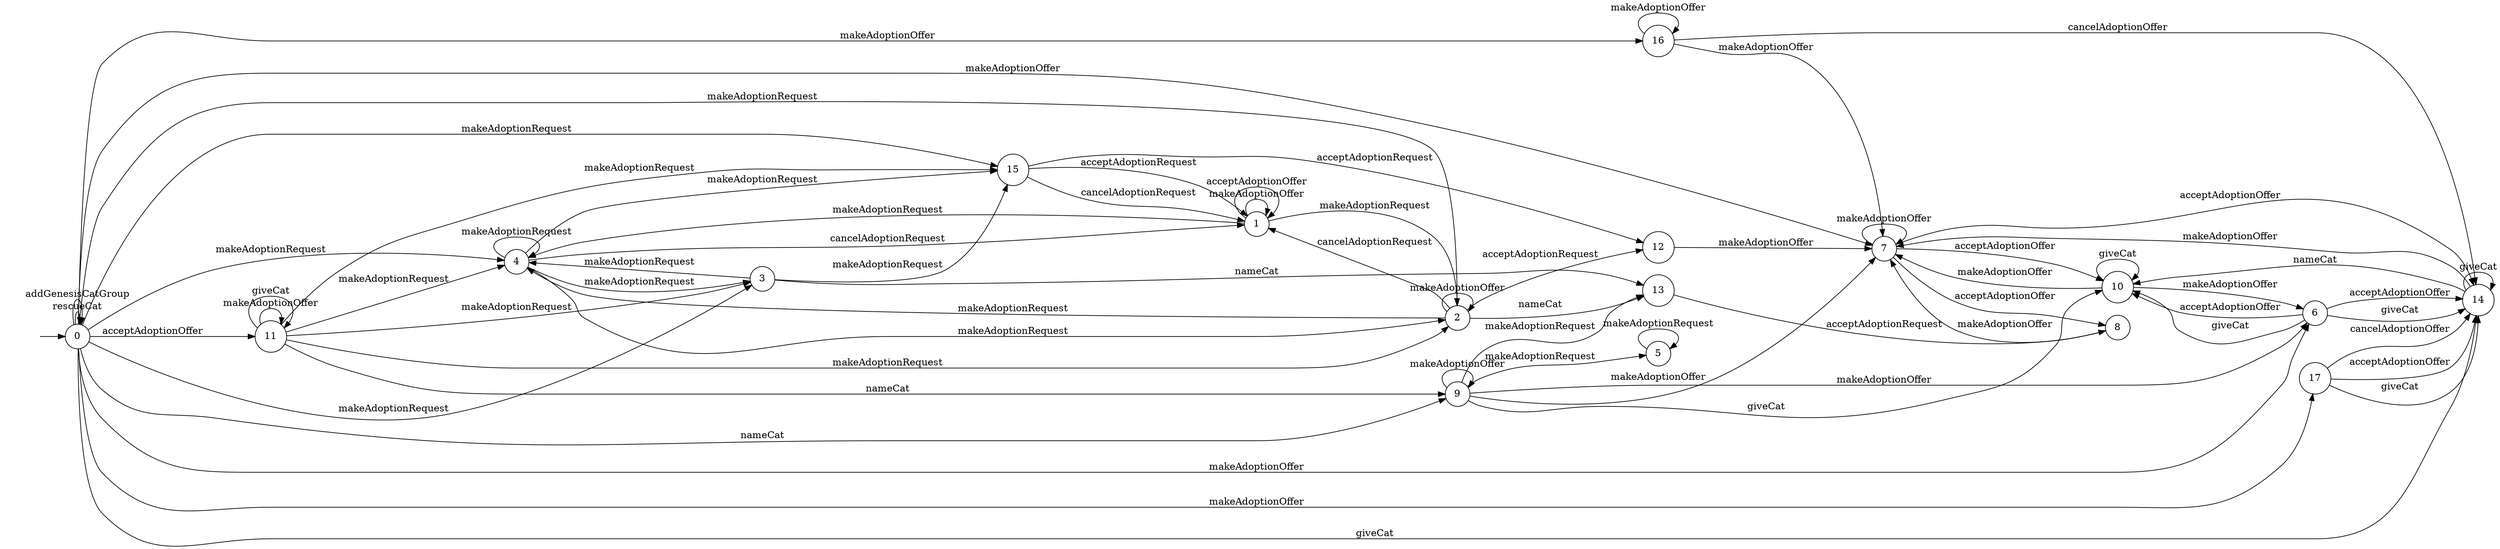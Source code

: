 digraph "./InvConPlus/Dapp-Automata-data/result/model/0x60cd862c9c687a9de49aecdc3a99b74a4fc54ab6/MoonCatRescue/FSM-20" {
	graph [rankdir=LR]
	"" [label="" shape=plaintext]
	0 [label=0 shape=circle]
	7 [label=7 shape=circle]
	10 [label=10 shape=circle]
	8 [label=8 shape=circle]
	16 [label=16 shape=circle]
	11 [label=11 shape=circle]
	4 [label=4 shape=circle]
	1 [label=1 shape=circle]
	9 [label=9 shape=circle]
	2 [label=2 shape=circle]
	13 [label=13 shape=circle]
	15 [label=15 shape=circle]
	12 [label=12 shape=circle]
	6 [label=6 shape=circle]
	17 [label=17 shape=circle]
	5 [label=5 shape=circle]
	3 [label=3 shape=circle]
	14 [label=14 shape=circle]
	"" -> 0 [label=""]
	0 -> 0 [label=rescueCat]
	0 -> 9 [label=nameCat]
	0 -> 6 [label=makeAdoptionOffer]
	0 -> 7 [label=makeAdoptionOffer]
	0 -> 16 [label=makeAdoptionOffer]
	0 -> 17 [label=makeAdoptionOffer]
	0 -> 11 [label=acceptAdoptionOffer]
	0 -> 14 [label=giveCat]
	0 -> 4 [label=makeAdoptionRequest]
	0 -> 15 [label=makeAdoptionRequest]
	0 -> 3 [label=makeAdoptionRequest]
	0 -> 2 [label=makeAdoptionRequest]
	0 -> 0 [label=addGenesisCatGroup]
	15 -> 1 [label=acceptAdoptionRequest]
	15 -> 12 [label=acceptAdoptionRequest]
	15 -> 1 [label=cancelAdoptionRequest]
	5 -> 5 [label=makeAdoptionRequest]
	4 -> 4 [label=makeAdoptionRequest]
	4 -> 15 [label=makeAdoptionRequest]
	4 -> 3 [label=makeAdoptionRequest]
	4 -> 2 [label=makeAdoptionRequest]
	4 -> 1 [label=cancelAdoptionRequest]
	3 -> 13 [label=nameCat]
	3 -> 4 [label=makeAdoptionRequest]
	3 -> 15 [label=makeAdoptionRequest]
	17 -> 14 [label=cancelAdoptionOffer]
	17 -> 14 [label=acceptAdoptionOffer]
	17 -> 14 [label=giveCat]
	16 -> 7 [label=makeAdoptionOffer]
	16 -> 16 [label=makeAdoptionOffer]
	16 -> 14 [label=cancelAdoptionOffer]
	14 -> 10 [label=nameCat]
	14 -> 7 [label=makeAdoptionOffer]
	14 -> 14 [label=giveCat]
	12 -> 7 [label=makeAdoptionOffer]
	11 -> 9 [label=nameCat]
	11 -> 11 [label=makeAdoptionOffer]
	11 -> 11 [label=giveCat]
	11 -> 4 [label=makeAdoptionRequest]
	11 -> 15 [label=makeAdoptionRequest]
	11 -> 3 [label=makeAdoptionRequest]
	11 -> 2 [label=makeAdoptionRequest]
	7 -> 7 [label=makeAdoptionOffer]
	7 -> 8 [label=acceptAdoptionOffer]
	7 -> 14 [label=acceptAdoptionOffer]
	7 -> 10 [label=acceptAdoptionOffer]
	6 -> 10 [label=acceptAdoptionOffer]
	6 -> 14 [label=acceptAdoptionOffer]
	6 -> 10 [label=giveCat]
	6 -> 14 [label=giveCat]
	2 -> 13 [label=nameCat]
	2 -> 2 [label=makeAdoptionOffer]
	2 -> 4 [label=makeAdoptionRequest]
	2 -> 12 [label=acceptAdoptionRequest]
	2 -> 1 [label=cancelAdoptionRequest]
	1 -> 1 [label=makeAdoptionOffer]
	1 -> 1 [label=acceptAdoptionOffer]
	1 -> 4 [label=makeAdoptionRequest]
	1 -> 2 [label=makeAdoptionRequest]
	13 -> 8 [label=acceptAdoptionRequest]
	10 -> 6 [label=makeAdoptionOffer]
	10 -> 7 [label=makeAdoptionOffer]
	10 -> 10 [label=giveCat]
	9 -> 6 [label=makeAdoptionOffer]
	9 -> 7 [label=makeAdoptionOffer]
	9 -> 9 [label=makeAdoptionOffer]
	9 -> 10 [label=giveCat]
	9 -> 5 [label=makeAdoptionRequest]
	9 -> 13 [label=makeAdoptionRequest]
	8 -> 7 [label=makeAdoptionOffer]
}
